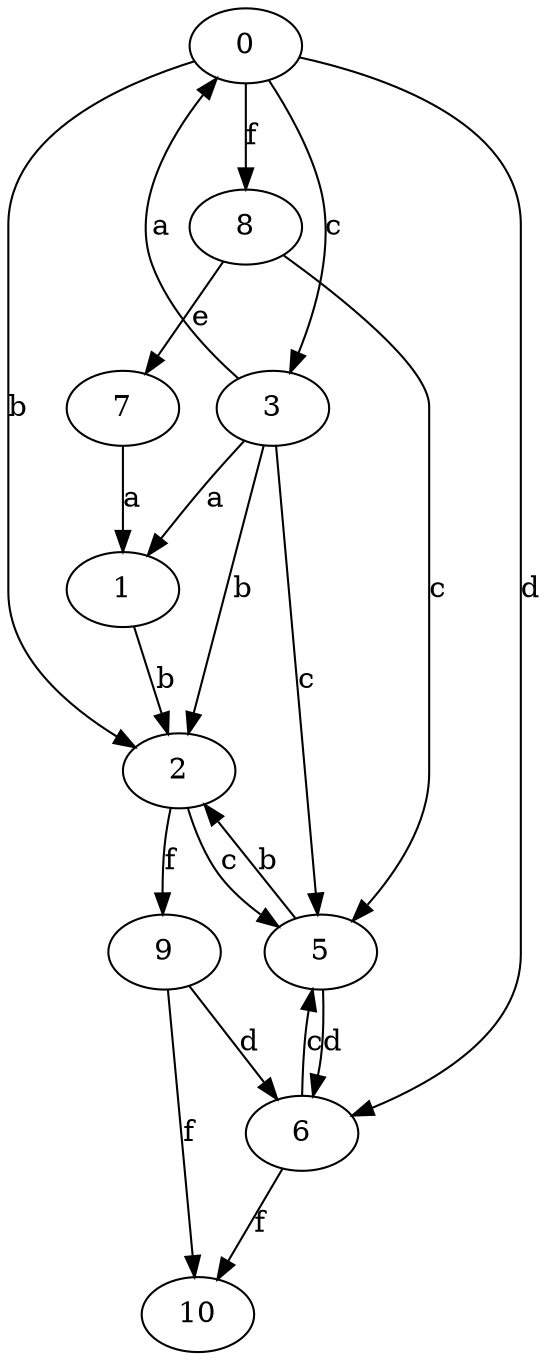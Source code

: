 strict digraph  {
0;
1;
2;
3;
5;
6;
7;
8;
9;
10;
0 -> 2  [label=b];
0 -> 3  [label=c];
0 -> 6  [label=d];
0 -> 8  [label=f];
1 -> 2  [label=b];
2 -> 5  [label=c];
2 -> 9  [label=f];
3 -> 0  [label=a];
3 -> 1  [label=a];
3 -> 2  [label=b];
3 -> 5  [label=c];
5 -> 2  [label=b];
5 -> 6  [label=d];
6 -> 5  [label=c];
6 -> 10  [label=f];
7 -> 1  [label=a];
8 -> 5  [label=c];
8 -> 7  [label=e];
9 -> 6  [label=d];
9 -> 10  [label=f];
}
